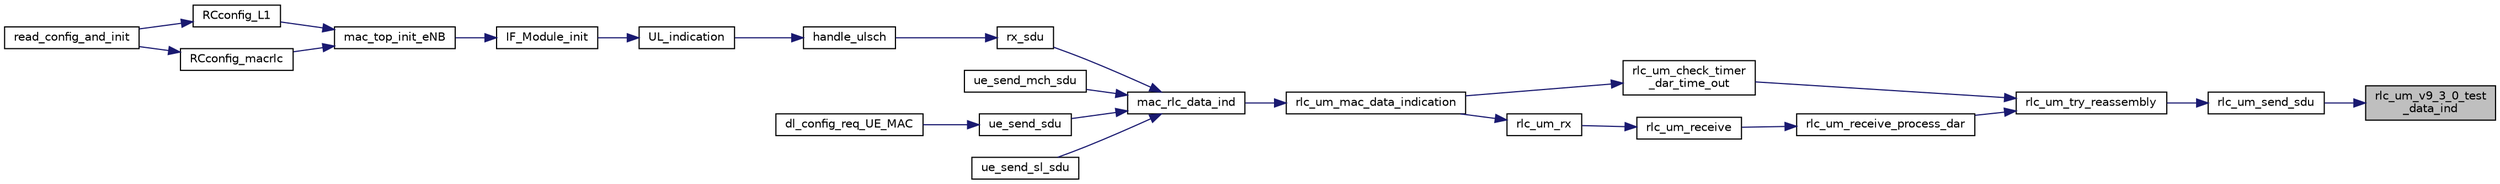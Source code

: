 digraph "rlc_um_v9_3_0_test_data_ind"
{
 // LATEX_PDF_SIZE
  edge [fontname="Helvetica",fontsize="10",labelfontname="Helvetica",labelfontsize="10"];
  node [fontname="Helvetica",fontsize="10",shape=record];
  rankdir="RL";
  Node1 [label="rlc_um_v9_3_0_test\l_data_ind",height=0.2,width=0.4,color="black", fillcolor="grey75", style="filled", fontcolor="black",tooltip=" "];
  Node1 -> Node2 [dir="back",color="midnightblue",fontsize="10",style="solid",fontname="Helvetica"];
  Node2 [label="rlc_um_send_sdu",height=0.2,width=0.4,color="black", fillcolor="white", style="filled",URL="$group__em.html#gadf3069c553c0fff2ec969a785cf52c40",tooltip="Send SDU if any reassemblied to upper layer."];
  Node2 -> Node3 [dir="back",color="midnightblue",fontsize="10",style="solid",fontname="Helvetica"];
  Node3 [label="rlc_um_try_reassembly",height=0.2,width=0.4,color="black", fillcolor="white", style="filled",URL="$group__em.html#ga289c82bdcdd9667d09dc40ca11bc4f60",tooltip="Try reassembly PDUs from DAR buffer, starting at sequence number snP."];
  Node3 -> Node4 [dir="back",color="midnightblue",fontsize="10",style="solid",fontname="Helvetica"];
  Node4 [label="rlc_um_check_timer\l_dar_time_out",height=0.2,width=0.4,color="black", fillcolor="white", style="filled",URL="$group__em.html#gac11d7937b63c35b02c06bb43cf4ce7a8",tooltip="Check if t-Reordering expires and take the appropriate actions as described in 3GPP specifications."];
  Node4 -> Node5 [dir="back",color="midnightblue",fontsize="10",style="solid",fontname="Helvetica"];
  Node5 [label="rlc_um_mac_data_indication",height=0.2,width=0.4,color="black", fillcolor="white", style="filled",URL="$group__em.html#ga2b375c558d68de9ab79599f9e31b3282",tooltip=" "];
  Node5 -> Node6 [dir="back",color="midnightblue",fontsize="10",style="solid",fontname="Helvetica"];
  Node6 [label="mac_rlc_data_ind",height=0.2,width=0.4,color="black", fillcolor="white", style="filled",URL="$group__em.html#ga063e617810daf9edd632c8df0f569f25",tooltip=" "];
  Node6 -> Node7 [dir="back",color="midnightblue",fontsize="10",style="solid",fontname="Helvetica"];
  Node7 [label="rx_sdu",height=0.2,width=0.4,color="black", fillcolor="white", style="filled",URL="$group____mac.html#gafa4fade9588c7ec028d474b53b37c11e",tooltip=" "];
  Node7 -> Node8 [dir="back",color="midnightblue",fontsize="10",style="solid",fontname="Helvetica"];
  Node8 [label="handle_ulsch",height=0.2,width=0.4,color="black", fillcolor="white", style="filled",URL="$IF__Module_8c.html#afb0615963db57d6fffb3d2d35befba28",tooltip=" "];
  Node8 -> Node9 [dir="back",color="midnightblue",fontsize="10",style="solid",fontname="Helvetica"];
  Node9 [label="UL_indication",height=0.2,width=0.4,color="black", fillcolor="white", style="filled",URL="$IF__Module_8h.html#a0e2ef22a02b2c6683ab06f6d53f92e4d",tooltip=" "];
  Node9 -> Node10 [dir="back",color="midnightblue",fontsize="10",style="solid",fontname="Helvetica"];
  Node10 [label="IF_Module_init",height=0.2,width=0.4,color="black", fillcolor="white", style="filled",URL="$IF__Module_8h.html#a889f718a2d163ae240f8aa0732d35a81",tooltip=" "];
  Node10 -> Node11 [dir="back",color="midnightblue",fontsize="10",style="solid",fontname="Helvetica"];
  Node11 [label="mac_top_init_eNB",height=0.2,width=0.4,color="black", fillcolor="white", style="filled",URL="$group____mac.html#ga7b366a80fdb7f92ef5b4418560f2c330",tooltip=" "];
  Node11 -> Node12 [dir="back",color="midnightblue",fontsize="10",style="solid",fontname="Helvetica"];
  Node12 [label="RCconfig_L1",height=0.2,width=0.4,color="black", fillcolor="white", style="filled",URL="$group____enb__app.html#gaf0a0b784f891b689029fdac80981bb48",tooltip=" "];
  Node12 -> Node13 [dir="back",color="midnightblue",fontsize="10",style="solid",fontname="Helvetica"];
  Node13 [label="read_config_and_init",height=0.2,width=0.4,color="black", fillcolor="white", style="filled",URL="$group____enb__app.html#gafd8182cd803334f6a7df61898dc81389",tooltip=" "];
  Node11 -> Node14 [dir="back",color="midnightblue",fontsize="10",style="solid",fontname="Helvetica"];
  Node14 [label="RCconfig_macrlc",height=0.2,width=0.4,color="black", fillcolor="white", style="filled",URL="$group____enb__app.html#gad938d81629b25898f7beb6f9c854846b",tooltip=" "];
  Node14 -> Node13 [dir="back",color="midnightblue",fontsize="10",style="solid",fontname="Helvetica"];
  Node6 -> Node15 [dir="back",color="midnightblue",fontsize="10",style="solid",fontname="Helvetica"];
  Node15 [label="ue_send_mch_sdu",height=0.2,width=0.4,color="black", fillcolor="white", style="filled",URL="$group____mac.html#ga1a523251e23101d551f32120b59821d6",tooltip=" "];
  Node6 -> Node16 [dir="back",color="midnightblue",fontsize="10",style="solid",fontname="Helvetica"];
  Node16 [label="ue_send_sdu",height=0.2,width=0.4,color="black", fillcolor="white", style="filled",URL="$group____mac.html#ga0e048d86d492024a8081694c4db1b205",tooltip=" "];
  Node16 -> Node17 [dir="back",color="midnightblue",fontsize="10",style="solid",fontname="Helvetica"];
  Node17 [label="dl_config_req_UE_MAC",height=0.2,width=0.4,color="black", fillcolor="white", style="filled",URL="$phy__stub__UE_8h.html#a72d909a6a600ac50080469c6b113d330",tooltip=" "];
  Node6 -> Node18 [dir="back",color="midnightblue",fontsize="10",style="solid",fontname="Helvetica"];
  Node18 [label="ue_send_sl_sdu",height=0.2,width=0.4,color="black", fillcolor="white", style="filled",URL="$group____mac.html#ga772d4b4e4d68df2cb7b07293bc786673",tooltip=" "];
  Node3 -> Node19 [dir="back",color="midnightblue",fontsize="10",style="solid",fontname="Helvetica"];
  Node19 [label="rlc_um_receive_process_dar",height=0.2,width=0.4,color="black", fillcolor="white", style="filled",URL="$group__em.html#ga75fedd906fbf06f906de629a321920cd",tooltip="Apply the DAR process for a PDU: put it in DAR buffer and try to reassembly or discard it."];
  Node19 -> Node20 [dir="back",color="midnightblue",fontsize="10",style="solid",fontname="Helvetica"];
  Node20 [label="rlc_um_receive",height=0.2,width=0.4,color="black", fillcolor="white", style="filled",URL="$group__em.html#ga6d792297661f268587a57b8e999fd6cf",tooltip="Handle the MAC data indication, retreive the transport blocks and send them one by one to the DAR pro..."];
  Node20 -> Node21 [dir="back",color="midnightblue",fontsize="10",style="solid",fontname="Helvetica"];
  Node21 [label="rlc_um_rx",height=0.2,width=0.4,color="black", fillcolor="white", style="filled",URL="$group__em.html#ga083c97528a6ac0210b2468b3b33bc91a",tooltip=" "];
  Node21 -> Node5 [dir="back",color="midnightblue",fontsize="10",style="solid",fontname="Helvetica"];
}
